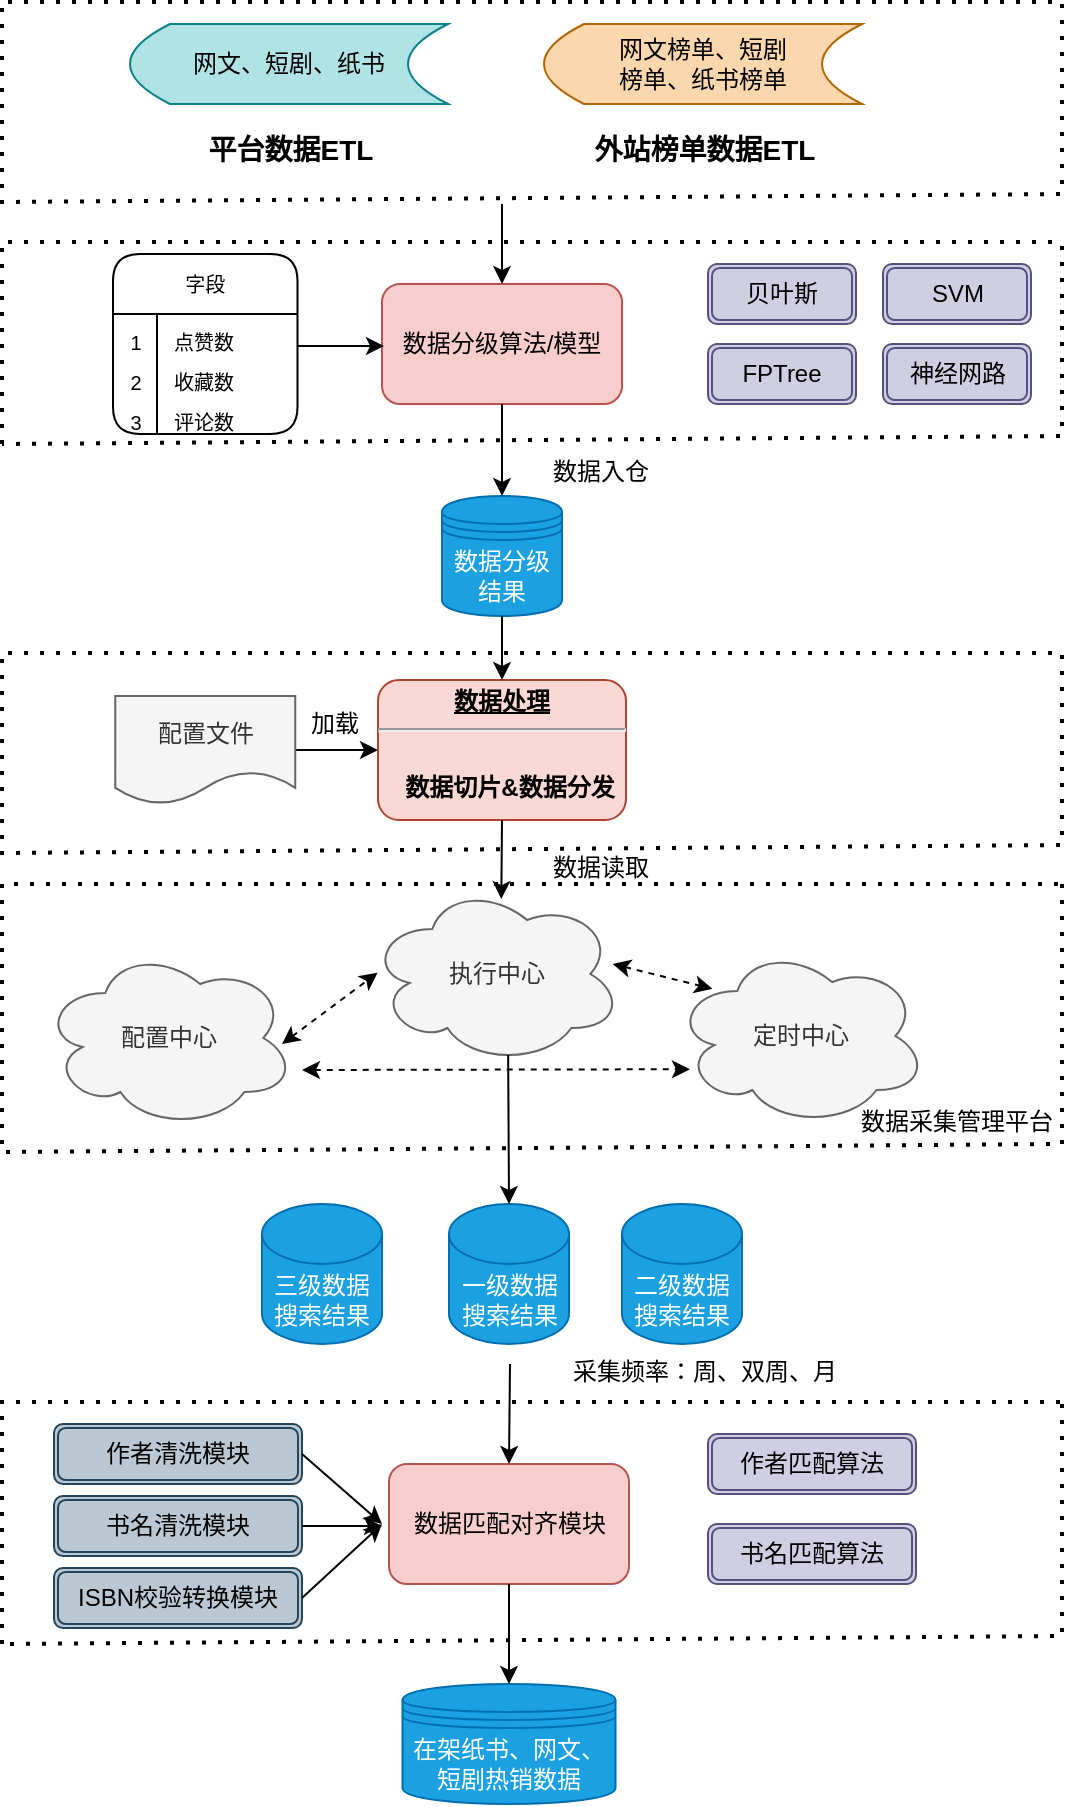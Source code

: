 <mxfile version="24.7.0" type="github">
  <diagram name="Page-1" id="c7558073-3199-34d8-9f00-42111426c3f3">
    <mxGraphModel dx="1050" dy="530" grid="1" gridSize="10" guides="1" tooltips="1" connect="1" arrows="1" fold="1" page="1" pageScale="1" pageWidth="826" pageHeight="1169" background="none" math="0" shadow="0">
      <root>
        <mxCell id="0" />
        <mxCell id="1" parent="0" />
        <mxCell id="6" value="&lt;p style=&quot;margin: 0px; margin-top: 4px; text-align: center; text-decoration: underline;&quot;&gt;&lt;strong&gt;数据处理&lt;br&gt;&lt;/strong&gt;&lt;/p&gt;&lt;hr&gt;&lt;p style=&quot;margin: 0px; margin-left: 8px;&quot;&gt;&lt;br&gt;&lt;/p&gt;&lt;p style=&quot;margin: 0px; margin-left: 8px;&quot;&gt;数据切片&amp;amp;数据分发&lt;/p&gt;" style="verticalAlign=middle;align=center;overflow=fill;fontSize=12;fontFamily=Helvetica;html=1;rounded=1;fontStyle=1;strokeWidth=1;fillColor=#fad9d5;strokeColor=#ae4132;" parent="1" vertex="1">
          <mxGeometry x="378" y="358" width="124" height="70" as="geometry" />
        </mxCell>
        <mxCell id="Rml0BYQFzfzDWqCBFkqi-98" value="网文、短剧、纸书" style="shape=dataStorage;whiteSpace=wrap;html=1;fixedSize=1;fillColor=#b0e3e6;strokeColor=#0e8088;" vertex="1" parent="1">
          <mxGeometry x="254" y="30" width="159" height="40" as="geometry" />
        </mxCell>
        <mxCell id="Rml0BYQFzfzDWqCBFkqi-101" value="数据分级算法/模型" style="rounded=1;whiteSpace=wrap;html=1;fillColor=#f8cecc;strokeColor=#b85450;" vertex="1" parent="1">
          <mxGeometry x="380" y="160" width="120" height="60" as="geometry" />
        </mxCell>
        <mxCell id="Rml0BYQFzfzDWqCBFkqi-103" value="数据分级结果" style="shape=datastore;whiteSpace=wrap;html=1;fillColor=#1ba1e2;fontColor=#ffffff;strokeColor=#006EAF;" vertex="1" parent="1">
          <mxGeometry x="410" y="266" width="60" height="60" as="geometry" />
        </mxCell>
        <mxCell id="Rml0BYQFzfzDWqCBFkqi-122" value="" style="edgeStyle=orthogonalEdgeStyle;rounded=0;orthogonalLoop=1;jettySize=auto;html=1;exitX=1;exitY=0.5;exitDx=0;exitDy=0;" edge="1" parent="1" source="Rml0BYQFzfzDWqCBFkqi-104" target="6">
          <mxGeometry relative="1" as="geometry">
            <mxPoint x="286" y="420" as="sourcePoint" />
          </mxGeometry>
        </mxCell>
        <mxCell id="Rml0BYQFzfzDWqCBFkqi-104" value="配置文件" style="shape=document;whiteSpace=wrap;html=1;boundedLbl=1;fillColor=#f5f5f5;fontColor=#333333;strokeColor=#666666;" vertex="1" parent="1">
          <mxGeometry x="246.63" y="366" width="90" height="54" as="geometry" />
        </mxCell>
        <mxCell id="Rml0BYQFzfzDWqCBFkqi-107" value="执行中心" style="ellipse;shape=cloud;whiteSpace=wrap;html=1;fillColor=#f5f5f5;fontColor=#333333;strokeColor=#666666;" vertex="1" parent="1">
          <mxGeometry x="373.5" y="460" width="126.5" height="90" as="geometry" />
        </mxCell>
        <mxCell id="Rml0BYQFzfzDWqCBFkqi-109" value="配置中心" style="ellipse;shape=cloud;whiteSpace=wrap;html=1;fillColor=#f5f5f5;fontColor=#333333;strokeColor=#666666;" vertex="1" parent="1">
          <mxGeometry x="210" y="492" width="126.5" height="90" as="geometry" />
        </mxCell>
        <mxCell id="Rml0BYQFzfzDWqCBFkqi-110" value="定时中心" style="ellipse;shape=cloud;whiteSpace=wrap;html=1;fillColor=#f5f5f5;fontColor=#333333;strokeColor=#666666;" vertex="1" parent="1">
          <mxGeometry x="526" y="491" width="126.5" height="90" as="geometry" />
        </mxCell>
        <mxCell id="Rml0BYQFzfzDWqCBFkqi-117" value="&lt;font style=&quot;font-size: 14px;&quot;&gt;平台数据ETL&lt;/font&gt;" style="text;strokeColor=none;fillColor=none;html=1;fontSize=24;fontStyle=1;verticalAlign=middle;align=center;" vertex="1" parent="1">
          <mxGeometry x="279" y="80" width="109" height="20" as="geometry" />
        </mxCell>
        <mxCell id="Rml0BYQFzfzDWqCBFkqi-118" value="&lt;font style=&quot;font-size: 12px; font-weight: normal;&quot;&gt;数据入仓&lt;/font&gt;" style="text;strokeColor=none;fillColor=none;html=1;fontSize=24;fontStyle=1;verticalAlign=middle;align=center;" vertex="1" parent="1">
          <mxGeometry x="434" y="240" width="109" height="20" as="geometry" />
        </mxCell>
        <mxCell id="Rml0BYQFzfzDWqCBFkqi-119" value="&lt;font style=&quot;font-size: 12px; font-weight: normal;&quot;&gt;数据读取&lt;/font&gt;" style="text;strokeColor=none;fillColor=none;html=1;fontSize=24;fontStyle=1;verticalAlign=middle;align=center;" vertex="1" parent="1">
          <mxGeometry x="434" y="438" width="109" height="20" as="geometry" />
        </mxCell>
        <mxCell id="Rml0BYQFzfzDWqCBFkqi-123" value="&lt;font style=&quot;font-size: 12px; font-weight: normal;&quot;&gt;加载&lt;/font&gt;" style="text;strokeColor=none;fillColor=none;html=1;fontSize=24;fontStyle=1;verticalAlign=middle;align=center;" vertex="1" parent="1">
          <mxGeometry x="301" y="366" width="109" height="20" as="geometry" />
        </mxCell>
        <mxCell id="Rml0BYQFzfzDWqCBFkqi-126" value="" style="endArrow=classic;startArrow=classic;html=1;rounded=0;dashed=1;entryX=0.034;entryY=0.493;entryDx=0;entryDy=0;entryPerimeter=0;" edge="1" parent="1" target="Rml0BYQFzfzDWqCBFkqi-107">
          <mxGeometry width="50" height="50" relative="1" as="geometry">
            <mxPoint x="330" y="540" as="sourcePoint" />
            <mxPoint x="346" y="559" as="targetPoint" />
          </mxGeometry>
        </mxCell>
        <mxCell id="Rml0BYQFzfzDWqCBFkqi-127" value="" style="endArrow=classic;startArrow=classic;html=1;rounded=0;exitX=0.995;exitY=0.609;exitDx=0;exitDy=0;exitPerimeter=0;dashed=1;entryX=0.152;entryY=0.238;entryDx=0;entryDy=0;entryPerimeter=0;" edge="1" parent="1" target="Rml0BYQFzfzDWqCBFkqi-110">
          <mxGeometry width="50" height="50" relative="1" as="geometry">
            <mxPoint x="495.368" y="500.0" as="sourcePoint" />
            <mxPoint x="536" y="515.19" as="targetPoint" />
          </mxGeometry>
        </mxCell>
        <mxCell id="Rml0BYQFzfzDWqCBFkqi-128" value="" style="endArrow=classic;startArrow=classic;html=1;rounded=0;dashed=1;entryX=0.063;entryY=0.718;entryDx=0;entryDy=0;entryPerimeter=0;" edge="1" parent="1">
          <mxGeometry width="50" height="50" relative="1" as="geometry">
            <mxPoint x="340" y="553" as="sourcePoint" />
            <mxPoint x="533.969" y="552.62" as="targetPoint" />
          </mxGeometry>
        </mxCell>
        <mxCell id="Rml0BYQFzfzDWqCBFkqi-137" value="&lt;font style=&quot;font-size: 14px;&quot;&gt;外站榜单数据ETL&lt;/font&gt;" style="text;strokeColor=none;fillColor=none;html=1;fontSize=24;fontStyle=1;verticalAlign=middle;align=center;" vertex="1" parent="1">
          <mxGeometry x="486" y="80" width="109" height="20" as="geometry" />
        </mxCell>
        <mxCell id="Rml0BYQFzfzDWqCBFkqi-139" value="一级数据搜索结果" style="shape=cylinder3;whiteSpace=wrap;html=1;boundedLbl=1;backgroundOutline=1;size=15;fillColor=#1ba1e2;fontColor=#ffffff;strokeColor=#006EAF;" vertex="1" parent="1">
          <mxGeometry x="413.5" y="620" width="60" height="70" as="geometry" />
        </mxCell>
        <mxCell id="Rml0BYQFzfzDWqCBFkqi-140" value="三级数据搜索结果" style="shape=cylinder3;whiteSpace=wrap;html=1;boundedLbl=1;backgroundOutline=1;size=15;fillColor=#1ba1e2;fontColor=#ffffff;strokeColor=#006EAF;" vertex="1" parent="1">
          <mxGeometry x="320" y="620" width="60" height="70" as="geometry" />
        </mxCell>
        <mxCell id="Rml0BYQFzfzDWqCBFkqi-141" value="二级数据搜索结果" style="shape=cylinder3;whiteSpace=wrap;html=1;boundedLbl=1;backgroundOutline=1;size=15;fillColor=#1ba1e2;fontColor=#ffffff;strokeColor=#006EAF;" vertex="1" parent="1">
          <mxGeometry x="500" y="620" width="60" height="70" as="geometry" />
        </mxCell>
        <mxCell id="Rml0BYQFzfzDWqCBFkqi-143" value="&lt;font style=&quot;font-size: 12px; font-weight: normal;&quot;&gt;采集频率：周、双周、月&lt;/font&gt;" style="text;strokeColor=none;fillColor=none;html=1;fontSize=24;fontStyle=1;verticalAlign=middle;align=center;" vertex="1" parent="1">
          <mxGeometry x="445.5" y="690" width="190" height="20" as="geometry" />
        </mxCell>
        <mxCell id="Rml0BYQFzfzDWqCBFkqi-147" value="数据匹配对齐模块" style="rounded=1;whiteSpace=wrap;html=1;fillColor=#f8cecc;strokeColor=#b85450;" vertex="1" parent="1">
          <mxGeometry x="383.5" y="750" width="120" height="60" as="geometry" />
        </mxCell>
        <mxCell id="Rml0BYQFzfzDWqCBFkqi-151" value="网文榜单、短剧&lt;div&gt;榜单、纸书榜单&lt;/div&gt;" style="shape=dataStorage;whiteSpace=wrap;html=1;fixedSize=1;fillColor=#fad7ac;strokeColor=#b46504;" vertex="1" parent="1">
          <mxGeometry x="461" y="30" width="159" height="40" as="geometry" />
        </mxCell>
        <mxCell id="Rml0BYQFzfzDWqCBFkqi-153" value="" style="endArrow=none;dashed=1;html=1;dashPattern=1 3;strokeWidth=2;rounded=0;" edge="1" parent="1">
          <mxGeometry width="50" height="50" relative="1" as="geometry">
            <mxPoint x="190" y="120" as="sourcePoint" />
            <mxPoint x="720" y="19" as="targetPoint" />
            <Array as="points">
              <mxPoint x="190" y="19" />
            </Array>
          </mxGeometry>
        </mxCell>
        <mxCell id="Rml0BYQFzfzDWqCBFkqi-155" value="" style="endArrow=none;dashed=1;html=1;dashPattern=1 3;strokeWidth=2;rounded=0;" edge="1" parent="1">
          <mxGeometry width="50" height="50" relative="1" as="geometry">
            <mxPoint x="720" y="20" as="sourcePoint" />
            <mxPoint x="190" y="119" as="targetPoint" />
            <Array as="points">
              <mxPoint x="720" y="115" />
            </Array>
          </mxGeometry>
        </mxCell>
        <mxCell id="Rml0BYQFzfzDWqCBFkqi-156" value="" style="endArrow=none;dashed=1;html=1;dashPattern=1 3;strokeWidth=2;rounded=0;" edge="1" parent="1">
          <mxGeometry width="50" height="50" relative="1" as="geometry">
            <mxPoint x="190" y="240" as="sourcePoint" />
            <mxPoint x="720" y="139" as="targetPoint" />
            <Array as="points">
              <mxPoint x="190" y="139" />
            </Array>
          </mxGeometry>
        </mxCell>
        <mxCell id="Rml0BYQFzfzDWqCBFkqi-157" value="" style="endArrow=none;dashed=1;html=1;dashPattern=1 3;strokeWidth=2;rounded=0;" edge="1" parent="1">
          <mxGeometry width="50" height="50" relative="1" as="geometry">
            <mxPoint x="720" y="141" as="sourcePoint" />
            <mxPoint x="190" y="240" as="targetPoint" />
            <Array as="points">
              <mxPoint x="720" y="236" />
            </Array>
          </mxGeometry>
        </mxCell>
        <mxCell id="Rml0BYQFzfzDWqCBFkqi-159" value="字段" style="shape=table;startSize=30;container=1;collapsible=0;childLayout=tableLayout;fixedRows=1;rowLines=0;fontStyle=0;fontSize=10;rounded=1;swimlaneLine=1;" vertex="1" parent="1">
          <mxGeometry x="245.5" y="145" width="92.25" height="90" as="geometry" />
        </mxCell>
        <mxCell id="Rml0BYQFzfzDWqCBFkqi-160" value="" style="shape=tableRow;horizontal=0;startSize=0;swimlaneHead=0;swimlaneBody=0;top=0;left=0;bottom=0;right=0;collapsible=0;dropTarget=0;fillColor=none;points=[[0,0.5],[1,0.5]];portConstraint=eastwest;strokeColor=inherit;fontSize=16;" vertex="1" parent="Rml0BYQFzfzDWqCBFkqi-159">
          <mxGeometry y="30" width="92.25" height="20" as="geometry" />
        </mxCell>
        <mxCell id="Rml0BYQFzfzDWqCBFkqi-161" value="&lt;font style=&quot;font-size: 10px;&quot;&gt;1&lt;/font&gt;" style="shape=partialRectangle;html=1;whiteSpace=wrap;connectable=0;fillColor=none;top=0;left=0;bottom=0;right=0;overflow=hidden;pointerEvents=1;strokeColor=inherit;fontSize=16;" vertex="1" parent="Rml0BYQFzfzDWqCBFkqi-160">
          <mxGeometry width="22" height="20" as="geometry">
            <mxRectangle width="22" height="20" as="alternateBounds" />
          </mxGeometry>
        </mxCell>
        <mxCell id="Rml0BYQFzfzDWqCBFkqi-162" value="&lt;font style=&quot;font-size: 10px;&quot;&gt;点赞数&lt;/font&gt;" style="shape=partialRectangle;html=1;whiteSpace=wrap;connectable=0;fillColor=none;top=0;left=0;bottom=0;right=0;align=left;spacingLeft=6;overflow=hidden;strokeColor=inherit;fontSize=16;" vertex="1" parent="Rml0BYQFzfzDWqCBFkqi-160">
          <mxGeometry x="22" width="70" height="20" as="geometry">
            <mxRectangle width="70" height="20" as="alternateBounds" />
          </mxGeometry>
        </mxCell>
        <mxCell id="Rml0BYQFzfzDWqCBFkqi-163" value="" style="shape=tableRow;horizontal=0;startSize=0;swimlaneHead=0;swimlaneBody=0;top=0;left=0;bottom=0;right=0;collapsible=0;dropTarget=0;fillColor=none;points=[[0,0.5],[1,0.5]];portConstraint=eastwest;strokeColor=inherit;fontSize=16;" vertex="1" parent="Rml0BYQFzfzDWqCBFkqi-159">
          <mxGeometry y="50" width="92.25" height="20" as="geometry" />
        </mxCell>
        <mxCell id="Rml0BYQFzfzDWqCBFkqi-164" value="&lt;font style=&quot;font-size: 10px;&quot;&gt;2&lt;/font&gt;" style="shape=partialRectangle;html=1;whiteSpace=wrap;connectable=0;fillColor=none;top=0;left=0;bottom=0;right=0;overflow=hidden;strokeColor=inherit;fontSize=16;" vertex="1" parent="Rml0BYQFzfzDWqCBFkqi-163">
          <mxGeometry width="22" height="20" as="geometry">
            <mxRectangle width="22" height="20" as="alternateBounds" />
          </mxGeometry>
        </mxCell>
        <mxCell id="Rml0BYQFzfzDWqCBFkqi-165" value="&lt;font style=&quot;font-size: 10px;&quot;&gt;收藏数&lt;/font&gt;" style="shape=partialRectangle;html=1;whiteSpace=wrap;connectable=0;fillColor=none;top=0;left=0;bottom=0;right=0;align=left;spacingLeft=6;overflow=hidden;strokeColor=inherit;fontSize=16;" vertex="1" parent="Rml0BYQFzfzDWqCBFkqi-163">
          <mxGeometry x="22" width="70" height="20" as="geometry">
            <mxRectangle width="70" height="20" as="alternateBounds" />
          </mxGeometry>
        </mxCell>
        <mxCell id="Rml0BYQFzfzDWqCBFkqi-166" value="" style="shape=tableRow;horizontal=0;startSize=0;swimlaneHead=0;swimlaneBody=0;top=0;left=0;bottom=0;right=0;collapsible=0;dropTarget=0;fillColor=none;points=[[0,0.5],[1,0.5]];portConstraint=eastwest;strokeColor=inherit;fontSize=16;" vertex="1" parent="Rml0BYQFzfzDWqCBFkqi-159">
          <mxGeometry y="70" width="92.25" height="20" as="geometry" />
        </mxCell>
        <mxCell id="Rml0BYQFzfzDWqCBFkqi-167" value="&lt;font style=&quot;font-size: 10px;&quot;&gt;3&lt;/font&gt;" style="shape=partialRectangle;html=1;whiteSpace=wrap;connectable=0;fillColor=none;top=0;left=0;bottom=0;right=0;overflow=hidden;strokeColor=inherit;fontSize=16;" vertex="1" parent="Rml0BYQFzfzDWqCBFkqi-166">
          <mxGeometry width="22" height="20" as="geometry">
            <mxRectangle width="22" height="20" as="alternateBounds" />
          </mxGeometry>
        </mxCell>
        <mxCell id="Rml0BYQFzfzDWqCBFkqi-168" value="&lt;font style=&quot;font-size: 10px;&quot;&gt;评论数&lt;/font&gt;" style="shape=partialRectangle;html=1;whiteSpace=wrap;connectable=0;fillColor=none;top=0;left=0;bottom=0;right=0;align=left;spacingLeft=6;overflow=hidden;strokeColor=inherit;fontSize=16;" vertex="1" parent="Rml0BYQFzfzDWqCBFkqi-166">
          <mxGeometry x="22" width="70" height="20" as="geometry">
            <mxRectangle width="70" height="20" as="alternateBounds" />
          </mxGeometry>
        </mxCell>
        <mxCell id="Rml0BYQFzfzDWqCBFkqi-169" value="贝叶斯" style="shape=ext;double=1;rounded=1;whiteSpace=wrap;html=1;fillColor=#d0cee2;strokeColor=#56517e;glass=0;shadow=0;" vertex="1" parent="1">
          <mxGeometry x="543" y="150" width="74" height="30" as="geometry" />
        </mxCell>
        <mxCell id="Rml0BYQFzfzDWqCBFkqi-170" value="SVM" style="shape=ext;double=1;rounded=1;whiteSpace=wrap;html=1;fillColor=#d0cee2;strokeColor=#56517e;" vertex="1" parent="1">
          <mxGeometry x="630.5" y="150" width="74" height="30" as="geometry" />
        </mxCell>
        <mxCell id="Rml0BYQFzfzDWqCBFkqi-171" value="FPTree" style="shape=ext;double=1;rounded=1;whiteSpace=wrap;html=1;fillColor=#d0cee2;strokeColor=#56517e;glass=0;shadow=0;" vertex="1" parent="1">
          <mxGeometry x="543" y="190" width="74" height="30" as="geometry" />
        </mxCell>
        <mxCell id="Rml0BYQFzfzDWqCBFkqi-172" value="神经网路" style="shape=ext;double=1;rounded=1;whiteSpace=wrap;html=1;fillColor=#d0cee2;strokeColor=#56517e;" vertex="1" parent="1">
          <mxGeometry x="630.5" y="190" width="74" height="30" as="geometry" />
        </mxCell>
        <mxCell id="Rml0BYQFzfzDWqCBFkqi-173" value="" style="endArrow=classic;html=1;rounded=0;exitX=1;exitY=0.5;exitDx=0;exitDy=0;entryX=0;entryY=0.75;entryDx=0;entryDy=0;" edge="1" parent="1">
          <mxGeometry width="50" height="50" relative="1" as="geometry">
            <mxPoint x="337.75" y="191" as="sourcePoint" />
            <mxPoint x="381" y="191" as="targetPoint" />
          </mxGeometry>
        </mxCell>
        <mxCell id="Rml0BYQFzfzDWqCBFkqi-176" value="" style="endArrow=none;dashed=1;html=1;dashPattern=1 3;strokeWidth=2;rounded=0;" edge="1" parent="1">
          <mxGeometry width="50" height="50" relative="1" as="geometry">
            <mxPoint x="190" y="445.5" as="sourcePoint" />
            <mxPoint x="720" y="344.5" as="targetPoint" />
            <Array as="points">
              <mxPoint x="190" y="344.5" />
            </Array>
          </mxGeometry>
        </mxCell>
        <mxCell id="Rml0BYQFzfzDWqCBFkqi-177" value="" style="endArrow=none;dashed=1;html=1;dashPattern=1 3;strokeWidth=2;rounded=0;" edge="1" parent="1">
          <mxGeometry width="50" height="50" relative="1" as="geometry">
            <mxPoint x="720" y="345.5" as="sourcePoint" />
            <mxPoint x="190" y="444.5" as="targetPoint" />
            <Array as="points">
              <mxPoint x="720" y="440.5" />
            </Array>
          </mxGeometry>
        </mxCell>
        <mxCell id="Rml0BYQFzfzDWqCBFkqi-178" value="" style="endArrow=classic;html=1;rounded=0;exitX=0.5;exitY=1;exitDx=0;exitDy=0;entryX=0.5;entryY=0;entryDx=0;entryDy=0;" edge="1" parent="1" source="Rml0BYQFzfzDWqCBFkqi-103" target="6">
          <mxGeometry width="50" height="50" relative="1" as="geometry">
            <mxPoint x="600" y="400" as="sourcePoint" />
            <mxPoint x="650" y="350" as="targetPoint" />
          </mxGeometry>
        </mxCell>
        <mxCell id="Rml0BYQFzfzDWqCBFkqi-179" value="" style="endArrow=classic;html=1;rounded=0;exitX=0.5;exitY=1;exitDx=0;exitDy=0;entryX=0.5;entryY=0;entryDx=0;entryDy=0;" edge="1" parent="1" source="Rml0BYQFzfzDWqCBFkqi-101" target="Rml0BYQFzfzDWqCBFkqi-103">
          <mxGeometry width="50" height="50" relative="1" as="geometry">
            <mxPoint x="600" y="400" as="sourcePoint" />
            <mxPoint x="650" y="350" as="targetPoint" />
          </mxGeometry>
        </mxCell>
        <mxCell id="Rml0BYQFzfzDWqCBFkqi-180" value="" style="endArrow=classic;html=1;rounded=0;entryX=0.5;entryY=0;entryDx=0;entryDy=0;" edge="1" parent="1" target="Rml0BYQFzfzDWqCBFkqi-101">
          <mxGeometry width="50" height="50" relative="1" as="geometry">
            <mxPoint x="440" y="120" as="sourcePoint" />
            <mxPoint x="650" y="180" as="targetPoint" />
          </mxGeometry>
        </mxCell>
        <mxCell id="Rml0BYQFzfzDWqCBFkqi-181" value="" style="endArrow=none;dashed=1;html=1;dashPattern=1 3;strokeWidth=2;rounded=0;" edge="1" parent="1">
          <mxGeometry width="50" height="50" relative="1" as="geometry">
            <mxPoint x="190" y="590" as="sourcePoint" />
            <mxPoint x="720" y="460" as="targetPoint" />
            <Array as="points">
              <mxPoint x="190" y="460" />
            </Array>
          </mxGeometry>
        </mxCell>
        <mxCell id="Rml0BYQFzfzDWqCBFkqi-182" value="" style="endArrow=none;dashed=1;html=1;dashPattern=1 3;strokeWidth=2;rounded=0;" edge="1" parent="1">
          <mxGeometry width="50" height="50" relative="1" as="geometry">
            <mxPoint x="720" y="460" as="sourcePoint" />
            <mxPoint x="190" y="594" as="targetPoint" />
            <Array as="points">
              <mxPoint x="720" y="590" />
            </Array>
          </mxGeometry>
        </mxCell>
        <mxCell id="Rml0BYQFzfzDWqCBFkqi-183" value="" style="endArrow=none;dashed=1;html=1;dashPattern=1 3;strokeWidth=2;rounded=0;" edge="1" parent="1">
          <mxGeometry width="50" height="50" relative="1" as="geometry">
            <mxPoint x="190" y="840" as="sourcePoint" />
            <mxPoint x="720" y="719" as="targetPoint" />
            <Array as="points">
              <mxPoint x="190" y="719" />
            </Array>
          </mxGeometry>
        </mxCell>
        <mxCell id="Rml0BYQFzfzDWqCBFkqi-184" value="" style="endArrow=classic;html=1;rounded=0;exitX=0.5;exitY=1;exitDx=0;exitDy=0;entryX=0.523;entryY=0.084;entryDx=0;entryDy=0;entryPerimeter=0;" edge="1" parent="1" source="6" target="Rml0BYQFzfzDWqCBFkqi-107">
          <mxGeometry width="50" height="50" relative="1" as="geometry">
            <mxPoint x="600" y="570" as="sourcePoint" />
            <mxPoint x="440" y="460" as="targetPoint" />
          </mxGeometry>
        </mxCell>
        <mxCell id="Rml0BYQFzfzDWqCBFkqi-185" value="" style="endArrow=classic;html=1;rounded=0;exitX=0.55;exitY=0.95;exitDx=0;exitDy=0;exitPerimeter=0;entryX=0.5;entryY=0;entryDx=0;entryDy=0;entryPerimeter=0;" edge="1" parent="1" source="Rml0BYQFzfzDWqCBFkqi-107" target="Rml0BYQFzfzDWqCBFkqi-139">
          <mxGeometry width="50" height="50" relative="1" as="geometry">
            <mxPoint x="600" y="570" as="sourcePoint" />
            <mxPoint x="650" y="520" as="targetPoint" />
          </mxGeometry>
        </mxCell>
        <mxCell id="Rml0BYQFzfzDWqCBFkqi-186" value="" style="endArrow=none;dashed=1;html=1;dashPattern=1 3;strokeWidth=2;rounded=0;" edge="1" parent="1">
          <mxGeometry width="50" height="50" relative="1" as="geometry">
            <mxPoint x="720" y="720" as="sourcePoint" />
            <mxPoint x="190" y="840" as="targetPoint" />
            <Array as="points">
              <mxPoint x="720" y="836" />
            </Array>
          </mxGeometry>
        </mxCell>
        <mxCell id="Rml0BYQFzfzDWqCBFkqi-187" value="" style="endArrow=classic;html=1;rounded=0;entryX=0.5;entryY=0;entryDx=0;entryDy=0;" edge="1" parent="1" target="Rml0BYQFzfzDWqCBFkqi-147">
          <mxGeometry width="50" height="50" relative="1" as="geometry">
            <mxPoint x="444" y="700" as="sourcePoint" />
            <mxPoint x="650" y="680" as="targetPoint" />
          </mxGeometry>
        </mxCell>
        <mxCell id="Rml0BYQFzfzDWqCBFkqi-188" value="作者匹配算法" style="shape=ext;double=1;rounded=1;whiteSpace=wrap;html=1;fillColor=#d0cee2;strokeColor=#56517e;glass=0;shadow=0;" vertex="1" parent="1">
          <mxGeometry x="543" y="735" width="104" height="30" as="geometry" />
        </mxCell>
        <mxCell id="Rml0BYQFzfzDWqCBFkqi-189" value="书名匹配算法" style="shape=ext;double=1;rounded=1;whiteSpace=wrap;html=1;fillColor=#d0cee2;strokeColor=#56517e;glass=0;shadow=0;" vertex="1" parent="1">
          <mxGeometry x="543" y="780" width="104" height="30" as="geometry" />
        </mxCell>
        <mxCell id="Rml0BYQFzfzDWqCBFkqi-190" value="作者清洗模块" style="shape=ext;double=1;rounded=1;whiteSpace=wrap;html=1;fillColor=#bac8d3;strokeColor=#23445d;glass=0;shadow=0;" vertex="1" parent="1">
          <mxGeometry x="216" y="730" width="124" height="30" as="geometry" />
        </mxCell>
        <mxCell id="Rml0BYQFzfzDWqCBFkqi-191" value="书名清洗模块" style="shape=ext;double=1;rounded=1;whiteSpace=wrap;html=1;fillColor=#bac8d3;strokeColor=#23445d;glass=0;shadow=0;" vertex="1" parent="1">
          <mxGeometry x="216" y="766" width="124" height="30" as="geometry" />
        </mxCell>
        <mxCell id="Rml0BYQFzfzDWqCBFkqi-192" value="ISBN校验转换模块" style="shape=ext;double=1;rounded=1;whiteSpace=wrap;html=1;fillColor=#bac8d3;strokeColor=#23445d;glass=0;shadow=0;" vertex="1" parent="1">
          <mxGeometry x="216" y="802" width="124" height="30" as="geometry" />
        </mxCell>
        <mxCell id="Rml0BYQFzfzDWqCBFkqi-193" value="在架纸书、网文、短剧热销数据" style="shape=datastore;whiteSpace=wrap;html=1;fillColor=#1ba1e2;fontColor=#ffffff;strokeColor=#006EAF;" vertex="1" parent="1">
          <mxGeometry x="390.25" y="860" width="106.5" height="60" as="geometry" />
        </mxCell>
        <mxCell id="Rml0BYQFzfzDWqCBFkqi-194" value="" style="endArrow=classic;html=1;rounded=0;exitX=0.5;exitY=1;exitDx=0;exitDy=0;" edge="1" parent="1" source="Rml0BYQFzfzDWqCBFkqi-147" target="Rml0BYQFzfzDWqCBFkqi-193">
          <mxGeometry width="50" height="50" relative="1" as="geometry">
            <mxPoint x="600" y="730" as="sourcePoint" />
            <mxPoint x="650" y="680" as="targetPoint" />
          </mxGeometry>
        </mxCell>
        <mxCell id="Rml0BYQFzfzDWqCBFkqi-195" value="&lt;span style=&quot;font-size: 12px; font-weight: 400;&quot;&gt;数据采集管理平台&lt;/span&gt;" style="text;strokeColor=none;fillColor=none;html=1;fontSize=24;fontStyle=1;verticalAlign=middle;align=center;" vertex="1" parent="1">
          <mxGeometry x="612.5" y="565" width="109" height="20" as="geometry" />
        </mxCell>
        <mxCell id="Rml0BYQFzfzDWqCBFkqi-196" value="" style="endArrow=classic;html=1;rounded=0;exitX=1;exitY=0.5;exitDx=0;exitDy=0;" edge="1" parent="1" source="Rml0BYQFzfzDWqCBFkqi-190">
          <mxGeometry width="50" height="50" relative="1" as="geometry">
            <mxPoint x="600" y="730" as="sourcePoint" />
            <mxPoint x="380" y="780" as="targetPoint" />
          </mxGeometry>
        </mxCell>
        <mxCell id="Rml0BYQFzfzDWqCBFkqi-198" value="" style="endArrow=classic;html=1;rounded=0;exitX=1;exitY=0.5;exitDx=0;exitDy=0;" edge="1" parent="1" source="Rml0BYQFzfzDWqCBFkqi-191">
          <mxGeometry width="50" height="50" relative="1" as="geometry">
            <mxPoint x="600" y="730" as="sourcePoint" />
            <mxPoint x="380" y="781" as="targetPoint" />
          </mxGeometry>
        </mxCell>
        <mxCell id="Rml0BYQFzfzDWqCBFkqi-199" value="" style="endArrow=classic;html=1;rounded=0;exitX=1;exitY=0.5;exitDx=0;exitDy=0;" edge="1" parent="1" source="Rml0BYQFzfzDWqCBFkqi-192">
          <mxGeometry width="50" height="50" relative="1" as="geometry">
            <mxPoint x="600" y="730" as="sourcePoint" />
            <mxPoint x="380" y="780" as="targetPoint" />
          </mxGeometry>
        </mxCell>
      </root>
    </mxGraphModel>
  </diagram>
</mxfile>

